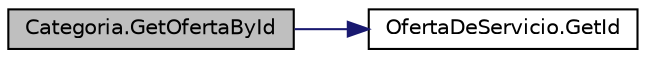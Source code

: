 digraph "Categoria.GetOfertaById"
{
 // INTERACTIVE_SVG=YES
 // LATEX_PDF_SIZE
  edge [fontname="Helvetica",fontsize="10",labelfontname="Helvetica",labelfontsize="10"];
  node [fontname="Helvetica",fontsize="10",shape=record];
  rankdir="LR";
  Node1 [label="Categoria.GetOfertaById",height=0.2,width=0.4,color="black", fillcolor="grey75", style="filled", fontcolor="black",tooltip="Filtrar OfertaDeServicio por id"];
  Node1 -> Node2 [color="midnightblue",fontsize="10",style="solid",fontname="Helvetica"];
  Node2 [label="OfertaDeServicio.GetId",height=0.2,width=0.4,color="black", fillcolor="white", style="filled",URL="$classOfertaDeServicio.html#a08ddd2ddbf7350edba02c0df6479e3be",tooltip="Método para obtener id de OfertaDeServicio"];
}
